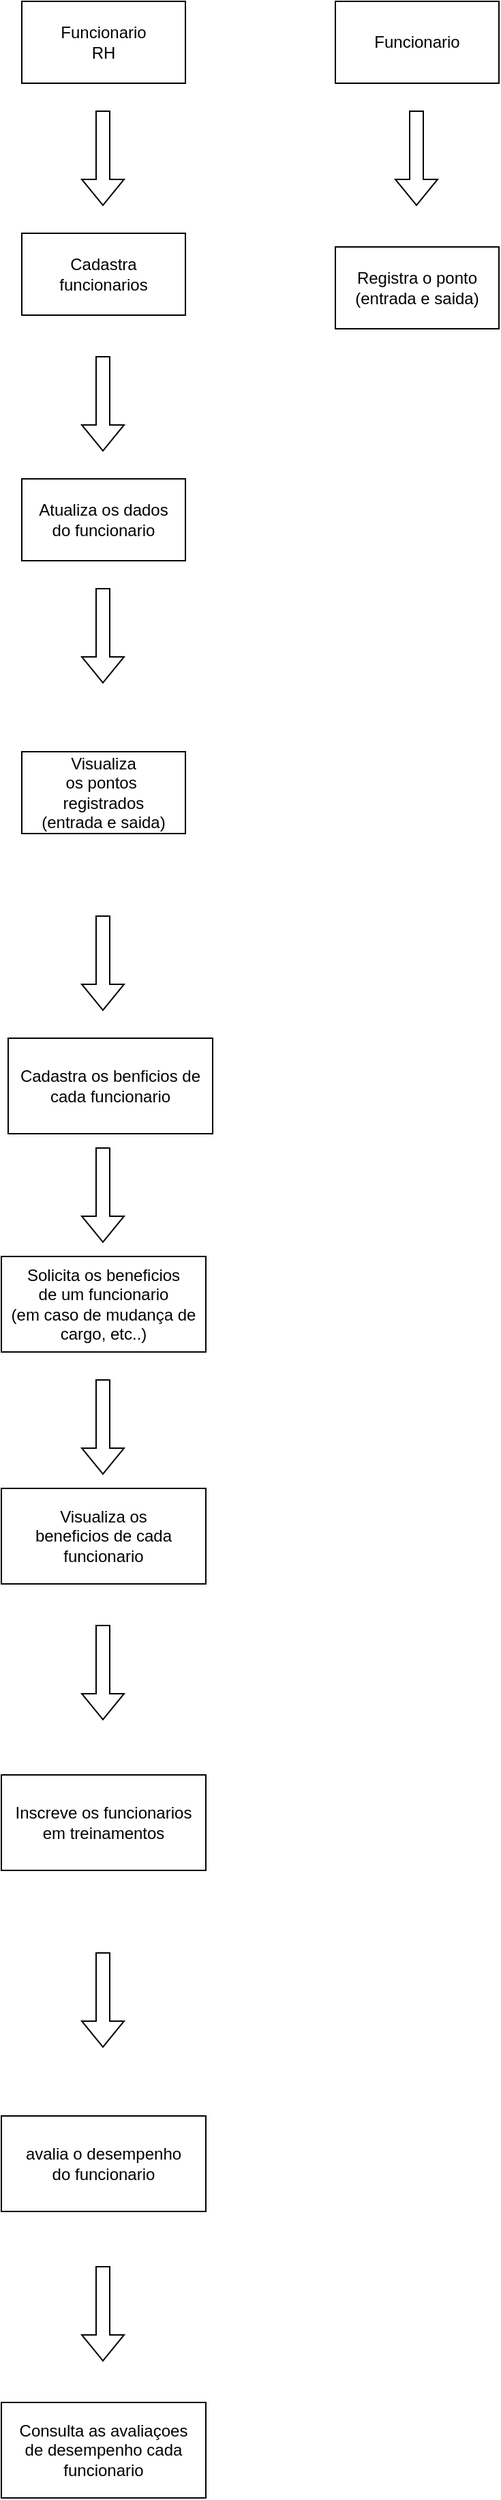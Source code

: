 <mxfile version="24.7.17">
  <diagram name="Page-1" id="sR9vDAPjYI0efpi9fWrZ">
    <mxGraphModel dx="794" dy="422" grid="1" gridSize="10" guides="1" tooltips="1" connect="1" arrows="1" fold="1" page="1" pageScale="1" pageWidth="950" pageHeight="2500" math="0" shadow="0">
      <root>
        <mxCell id="0" />
        <mxCell id="1" parent="0" />
        <mxCell id="drzvohh7pGaHmE2DIv6W-1" value="" style="rounded=0;whiteSpace=wrap;html=1;" parent="1" vertex="1">
          <mxGeometry x="350" y="190" width="120" height="60" as="geometry" />
        </mxCell>
        <mxCell id="drzvohh7pGaHmE2DIv6W-2" value="&lt;div&gt;Funcionario&lt;/div&gt;&lt;div&gt;RH&lt;br&gt;&lt;/div&gt;" style="text;html=1;align=center;verticalAlign=middle;whiteSpace=wrap;rounded=0;" parent="1" vertex="1">
          <mxGeometry x="380" y="205" width="60" height="30" as="geometry" />
        </mxCell>
        <mxCell id="ZseKn99tyQhg3UU6D9tp-6" value="" style="shape=flexArrow;endArrow=classic;html=1;rounded=0;" edge="1" parent="1">
          <mxGeometry width="50" height="50" relative="1" as="geometry">
            <mxPoint x="409.5" y="270" as="sourcePoint" />
            <mxPoint x="409.5" y="340" as="targetPoint" />
          </mxGeometry>
        </mxCell>
        <mxCell id="ZseKn99tyQhg3UU6D9tp-9" value="&lt;div&gt;Cadastra&lt;/div&gt;&lt;div&gt;funcionarios&lt;br&gt;&lt;/div&gt;" style="rounded=0;whiteSpace=wrap;html=1;" vertex="1" parent="1">
          <mxGeometry x="350" y="360" width="120" height="60" as="geometry" />
        </mxCell>
        <mxCell id="ZseKn99tyQhg3UU6D9tp-10" value="&lt;div&gt;Atualiza os dados&lt;/div&gt;&lt;div&gt;do funcionario&lt;br&gt;&lt;/div&gt;" style="rounded=0;whiteSpace=wrap;html=1;" vertex="1" parent="1">
          <mxGeometry x="350" y="540" width="120" height="60" as="geometry" />
        </mxCell>
        <mxCell id="ZseKn99tyQhg3UU6D9tp-11" value="" style="shape=flexArrow;endArrow=classic;html=1;rounded=0;" edge="1" parent="1">
          <mxGeometry width="50" height="50" relative="1" as="geometry">
            <mxPoint x="409.5" y="450" as="sourcePoint" />
            <mxPoint x="409.5" y="520" as="targetPoint" />
          </mxGeometry>
        </mxCell>
        <mxCell id="ZseKn99tyQhg3UU6D9tp-13" value="" style="shape=flexArrow;endArrow=classic;html=1;rounded=0;" edge="1" parent="1">
          <mxGeometry width="50" height="50" relative="1" as="geometry">
            <mxPoint x="409.5" y="620" as="sourcePoint" />
            <mxPoint x="409.5" y="690" as="targetPoint" />
          </mxGeometry>
        </mxCell>
        <mxCell id="ZseKn99tyQhg3UU6D9tp-14" value="Visualiza&lt;br&gt;&lt;div&gt;os pontos&amp;nbsp;&lt;/div&gt;&lt;div&gt;registrados&lt;br&gt;&lt;/div&gt;&lt;div&gt;(entrada e saida)&lt;br&gt;&lt;/div&gt;" style="rounded=0;whiteSpace=wrap;html=1;" vertex="1" parent="1">
          <mxGeometry x="350" y="740" width="120" height="60" as="geometry" />
        </mxCell>
        <mxCell id="ZseKn99tyQhg3UU6D9tp-16" value="" style="shape=flexArrow;endArrow=classic;html=1;rounded=0;" edge="1" parent="1">
          <mxGeometry width="50" height="50" relative="1" as="geometry">
            <mxPoint x="409.5" y="860" as="sourcePoint" />
            <mxPoint x="409.5" y="930" as="targetPoint" />
          </mxGeometry>
        </mxCell>
        <mxCell id="ZseKn99tyQhg3UU6D9tp-18" value="&lt;div&gt;Solicita os beneficios&lt;/div&gt;&lt;div&gt;de um funcionario&lt;/div&gt;&lt;div&gt;(em caso de mudança de cargo, etc..)&lt;br&gt;&lt;/div&gt;" style="rounded=0;whiteSpace=wrap;html=1;" vertex="1" parent="1">
          <mxGeometry x="335" y="1110" width="150" height="70" as="geometry" />
        </mxCell>
        <mxCell id="ZseKn99tyQhg3UU6D9tp-19" value="" style="shape=flexArrow;endArrow=classic;html=1;rounded=0;" edge="1" parent="1">
          <mxGeometry width="50" height="50" relative="1" as="geometry">
            <mxPoint x="409.5" y="1200" as="sourcePoint" />
            <mxPoint x="409.5" y="1270" as="targetPoint" />
          </mxGeometry>
        </mxCell>
        <mxCell id="ZseKn99tyQhg3UU6D9tp-20" value="&lt;div&gt;Visualiza os&lt;/div&gt;&lt;div&gt;beneficios de cada&lt;/div&gt;&lt;div&gt;funcionario&lt;br&gt;&lt;/div&gt;" style="rounded=0;whiteSpace=wrap;html=1;" vertex="1" parent="1">
          <mxGeometry x="335" y="1280" width="150" height="70" as="geometry" />
        </mxCell>
        <mxCell id="ZseKn99tyQhg3UU6D9tp-21" value="" style="shape=flexArrow;endArrow=classic;html=1;rounded=0;" edge="1" parent="1">
          <mxGeometry width="50" height="50" relative="1" as="geometry">
            <mxPoint x="409.5" y="1380" as="sourcePoint" />
            <mxPoint x="409.5" y="1450" as="targetPoint" />
          </mxGeometry>
        </mxCell>
        <mxCell id="ZseKn99tyQhg3UU6D9tp-22" value="&lt;div&gt;Inscreve os funcionarios&lt;/div&gt;&lt;div&gt;em treinamentos&lt;br&gt;&lt;/div&gt;" style="rounded=0;whiteSpace=wrap;html=1;" vertex="1" parent="1">
          <mxGeometry x="335" y="1490" width="150" height="70" as="geometry" />
        </mxCell>
        <mxCell id="ZseKn99tyQhg3UU6D9tp-23" value="" style="shape=flexArrow;endArrow=classic;html=1;rounded=0;" edge="1" parent="1">
          <mxGeometry width="50" height="50" relative="1" as="geometry">
            <mxPoint x="409.5" y="1620" as="sourcePoint" />
            <mxPoint x="409.5" y="1690" as="targetPoint" />
          </mxGeometry>
        </mxCell>
        <mxCell id="ZseKn99tyQhg3UU6D9tp-24" value="&lt;div&gt;avalia o desempenho&lt;/div&gt;&lt;div&gt;do funcionario&lt;br&gt;&lt;/div&gt;" style="rounded=0;whiteSpace=wrap;html=1;" vertex="1" parent="1">
          <mxGeometry x="335" y="1740" width="150" height="70" as="geometry" />
        </mxCell>
        <mxCell id="ZseKn99tyQhg3UU6D9tp-25" value="" style="shape=flexArrow;endArrow=classic;html=1;rounded=0;" edge="1" parent="1">
          <mxGeometry width="50" height="50" relative="1" as="geometry">
            <mxPoint x="409.5" y="1850" as="sourcePoint" />
            <mxPoint x="409.5" y="1920" as="targetPoint" />
          </mxGeometry>
        </mxCell>
        <mxCell id="ZseKn99tyQhg3UU6D9tp-26" value="&lt;div&gt;Consulta as avaliaçoes&lt;/div&gt;&lt;div&gt;de desempenho cada funcionario&lt;br&gt;&lt;/div&gt;" style="rounded=0;whiteSpace=wrap;html=1;" vertex="1" parent="1">
          <mxGeometry x="335" y="1950" width="150" height="70" as="geometry" />
        </mxCell>
        <mxCell id="ZseKn99tyQhg3UU6D9tp-27" value="Funcionario" style="rounded=0;whiteSpace=wrap;html=1;" vertex="1" parent="1">
          <mxGeometry x="580" y="190" width="120" height="60" as="geometry" />
        </mxCell>
        <mxCell id="ZseKn99tyQhg3UU6D9tp-28" value="" style="shape=flexArrow;endArrow=classic;html=1;rounded=0;" edge="1" parent="1">
          <mxGeometry width="50" height="50" relative="1" as="geometry">
            <mxPoint x="639.5" y="270" as="sourcePoint" />
            <mxPoint x="639.5" y="340" as="targetPoint" />
          </mxGeometry>
        </mxCell>
        <mxCell id="ZseKn99tyQhg3UU6D9tp-29" value="&lt;div&gt;Registra o ponto&lt;/div&gt;(entrada e saida)" style="rounded=0;whiteSpace=wrap;html=1;" vertex="1" parent="1">
          <mxGeometry x="580" y="370" width="120" height="60" as="geometry" />
        </mxCell>
        <mxCell id="ZseKn99tyQhg3UU6D9tp-30" value="Cadastra os benficios de cada funcionario" style="rounded=0;whiteSpace=wrap;html=1;" vertex="1" parent="1">
          <mxGeometry x="340" y="950" width="150" height="70" as="geometry" />
        </mxCell>
        <mxCell id="ZseKn99tyQhg3UU6D9tp-31" value="" style="shape=flexArrow;endArrow=classic;html=1;rounded=0;" edge="1" parent="1">
          <mxGeometry width="50" height="50" relative="1" as="geometry">
            <mxPoint x="409.5" y="1030" as="sourcePoint" />
            <mxPoint x="409.5" y="1100" as="targetPoint" />
          </mxGeometry>
        </mxCell>
      </root>
    </mxGraphModel>
  </diagram>
</mxfile>
